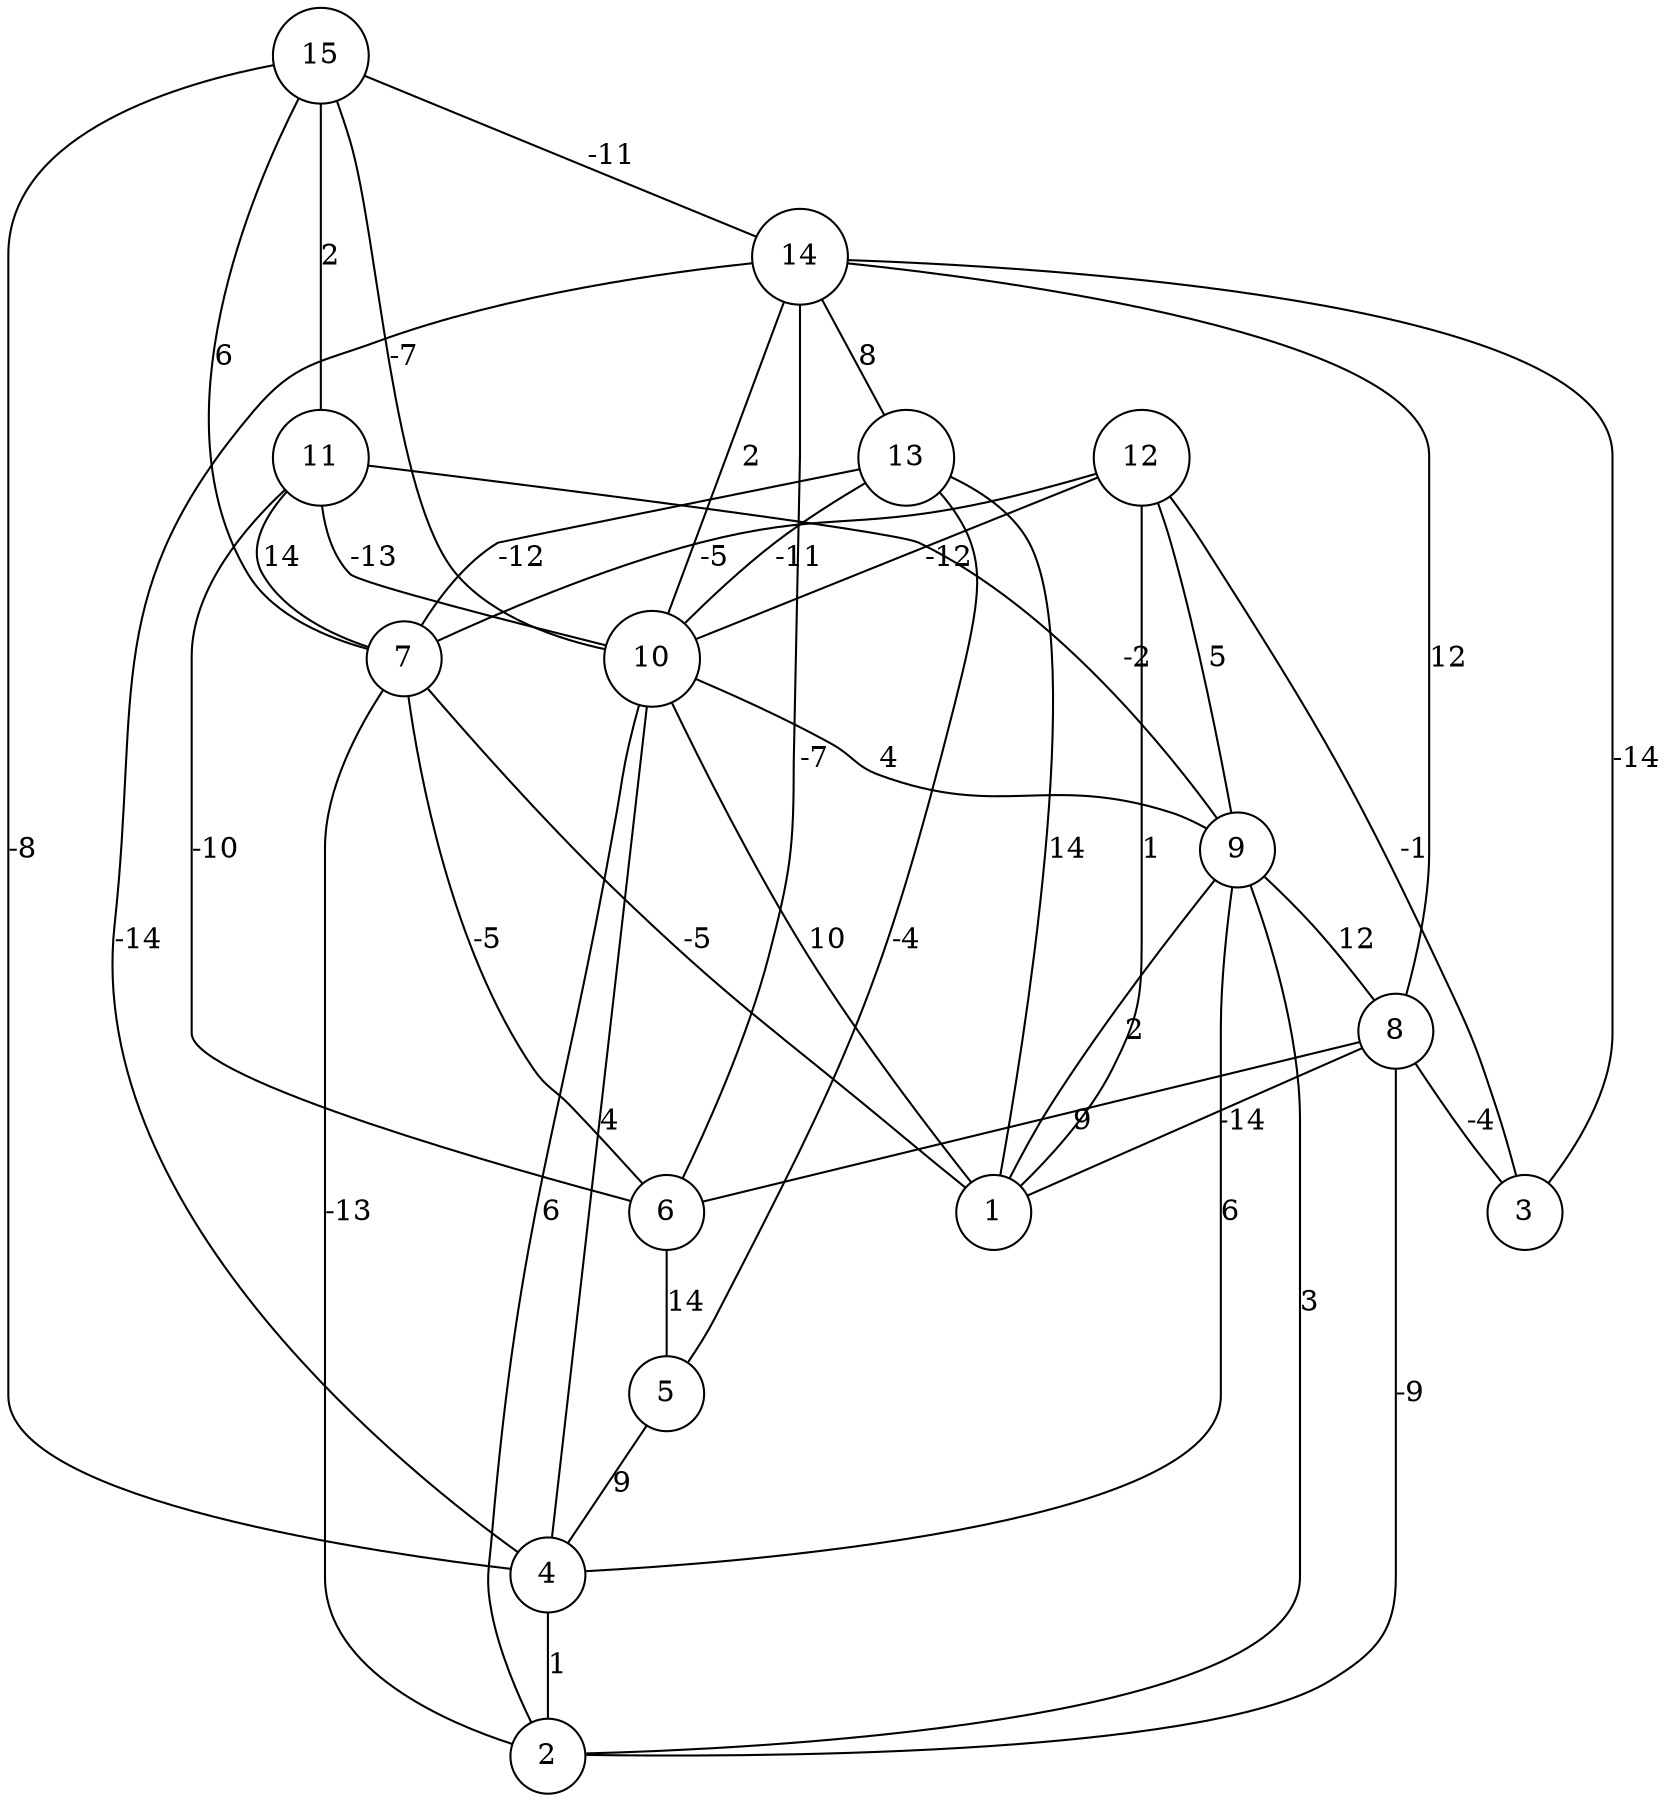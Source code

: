 graph { 
	 fontname="Helvetica,Arial,sans-serif" 
	 node [shape = circle]; 
	 15 -- 4 [label = "-8"];
	 15 -- 7 [label = "6"];
	 15 -- 10 [label = "-7"];
	 15 -- 11 [label = "2"];
	 15 -- 14 [label = "-11"];
	 14 -- 3 [label = "-14"];
	 14 -- 4 [label = "-14"];
	 14 -- 6 [label = "-7"];
	 14 -- 8 [label = "12"];
	 14 -- 10 [label = "2"];
	 14 -- 13 [label = "8"];
	 13 -- 1 [label = "14"];
	 13 -- 5 [label = "-4"];
	 13 -- 7 [label = "-12"];
	 13 -- 10 [label = "-11"];
	 12 -- 1 [label = "1"];
	 12 -- 3 [label = "-1"];
	 12 -- 7 [label = "-5"];
	 12 -- 9 [label = "5"];
	 12 -- 10 [label = "-12"];
	 11 -- 6 [label = "-10"];
	 11 -- 7 [label = "14"];
	 11 -- 9 [label = "-2"];
	 11 -- 10 [label = "-13"];
	 10 -- 1 [label = "10"];
	 10 -- 2 [label = "6"];
	 10 -- 4 [label = "4"];
	 10 -- 9 [label = "4"];
	 9 -- 1 [label = "2"];
	 9 -- 2 [label = "3"];
	 9 -- 4 [label = "6"];
	 9 -- 8 [label = "12"];
	 8 -- 1 [label = "-14"];
	 8 -- 2 [label = "-9"];
	 8 -- 3 [label = "-4"];
	 8 -- 6 [label = "9"];
	 7 -- 1 [label = "-5"];
	 7 -- 2 [label = "-13"];
	 7 -- 6 [label = "-5"];
	 6 -- 5 [label = "14"];
	 5 -- 4 [label = "9"];
	 4 -- 2 [label = "1"];
	 1;
	 2;
	 3;
	 4;
	 5;
	 6;
	 7;
	 8;
	 9;
	 10;
	 11;
	 12;
	 13;
	 14;
	 15;
}

